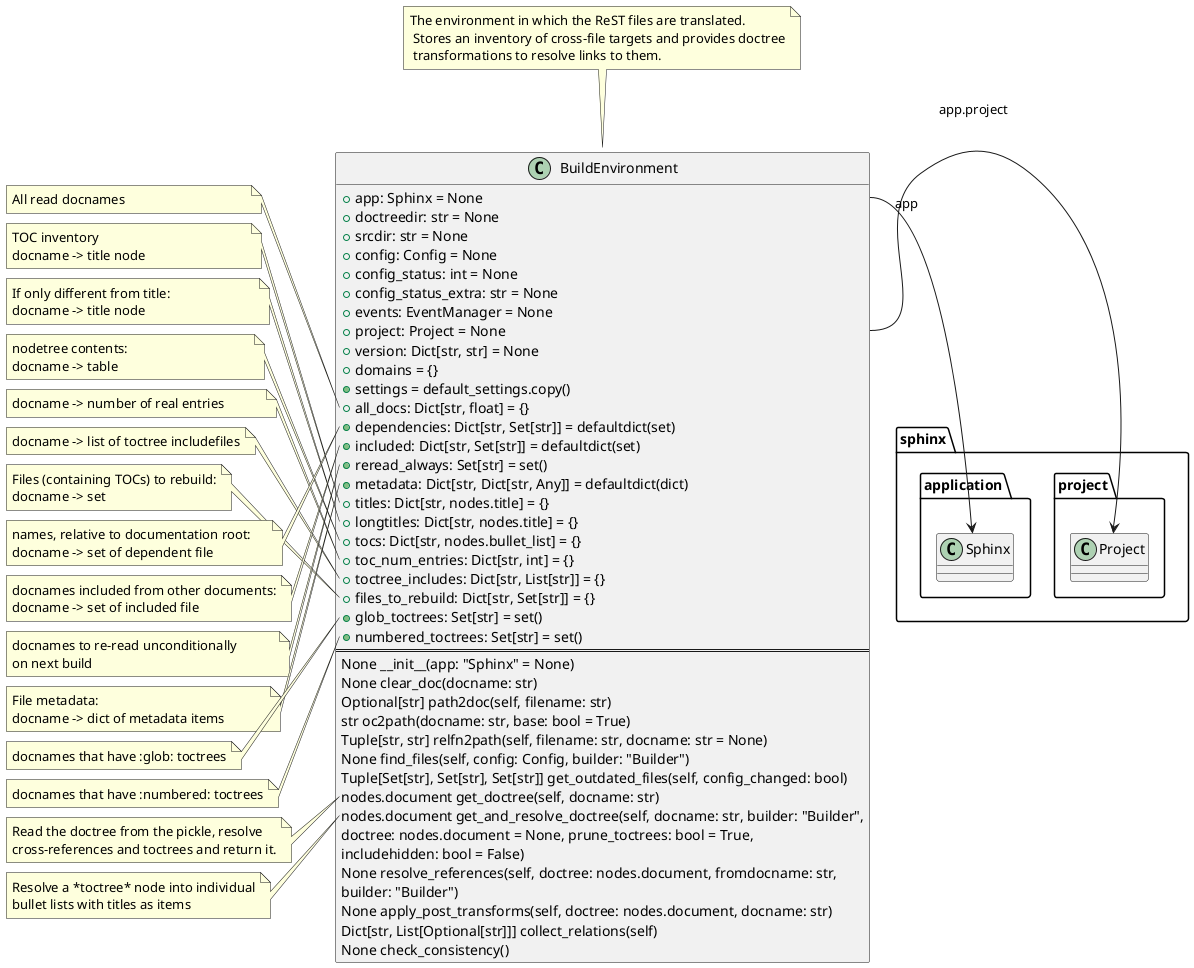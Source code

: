 @startuml

class BuildEnvironment {
   + app: Sphinx = None
   + doctreedir: str = None
   + srcdir: str = None
   + config: Config = None
   + config_status: int = None
   + config_status_extra: str = None
   + events: EventManager = None
   + project: Project = None
   + version: Dict[str, str] = None
   + domains = {}
   + settings = default_settings.copy()
   + all_docs: Dict[str, float] = {}
   + dependencies: Dict[str, Set[str]] = defaultdict(set)
   + included: Dict[str, Set[str]] = defaultdict(set)
   + reread_always: Set[str] = set()
   + metadata: Dict[str, Dict[str, Any]] = defaultdict(dict)
   + titles: Dict[str, nodes.title] = {}
   + longtitles: Dict[str, nodes.title] = {}
   + tocs: Dict[str, nodes.bullet_list] = {}
   + toc_num_entries: Dict[str, int] = {}
   + toctree_includes: Dict[str, List[str]] = {}
   + files_to_rebuild: Dict[str, Set[str]] = {}
   + glob_toctrees: Set[str] = set()
   + numbered_toctrees: Set[str] = set()
   ==
   None __init__(app: "Sphinx" = None)
   None clear_doc(docname: str)
   Optional[str] path2doc(self, filename: str)
   str oc2path(docname: str, base: bool = True)
   Tuple[str, str] relfn2path(self, filename: str, docname: str = None)
   None find_files(self, config: Config, builder: "Builder")
   Tuple[Set[str], Set[str], Set[str]] get_outdated_files(self, config_changed: bool)
   nodes.document get_doctree(self, docname: str)
   nodes.document get_and_resolve_doctree(self, docname: str, builder: "Builder",
                                doctree: nodes.document = None, prune_toctrees: bool = True,
                                includehidden: bool = False)
   None resolve_references(self, doctree: nodes.document, fromdocname: str,
                           builder: "Builder")
   None apply_post_transforms(self, doctree: nodes.document, docname: str)
   Dict[str, List[Optional[str]]] collect_relations(self)
   None check_consistency()
}

note top of BuildEnvironment
   The environment in which the ReST files are translated.
    Stores an inventory of cross-file targets and provides doctree
    transformations to resolve links to them.
end note
note left of BuildEnvironment::all_docs
   All read docnames                                    
end note
note left of BuildEnvironment::titles
   TOC inventory
   docname -> title node                              
end note
note left of BuildEnvironment::longtitles
   If only different from title:                         
   docname -> title node
end note
note left of BuildEnvironment::tocs
   nodetree contents:                                    
   docname -> table                                
end note
note left of BuildEnvironment::toc_num_entries
   docname -> number of real entries           
end note
note left of BuildEnvironment::toctree_includes
   docname -> list of toctree includefiles
end note
note left of BuildEnvironment::files_to_rebuild
   Files (containing TOCs) to rebuild:
   docname -> set
end note

note left of BuildEnvironment::dependencies
   names, relative to documentation root:     
   docname -> set of dependent file
end note
note left of BuildEnvironment::included
   docnames included from other documents:
   docname -> set of included file
end note

note left of BuildEnvironment::reread_always
   docnames to re-read unconditionally           
   on next build
end note
note left of BuildEnvironment::metadata
   File metadata:
   docname -> dict of metadata items            
end note
note left of BuildEnvironment::glob_toctrees
   docnames that have :glob: toctrees
end note
note left of BuildEnvironment::numbered_toctrees
   docnames that have :numbered: toctrees
end note
note left of BuildEnvironment::get_doctree
   Read the doctree from the pickle, resolve
   cross-references and toctrees and return it.
end note
note left of BuildEnvironment::get_and_resolve_doctree
   Resolve a *toctree* node into individual
   bullet lists with titles as items
end note

BuildEnvironment::project -> sphinx.project.Project : app.project
BuildEnvironment::app -> sphinx.application.Sphinx : app

@enduml